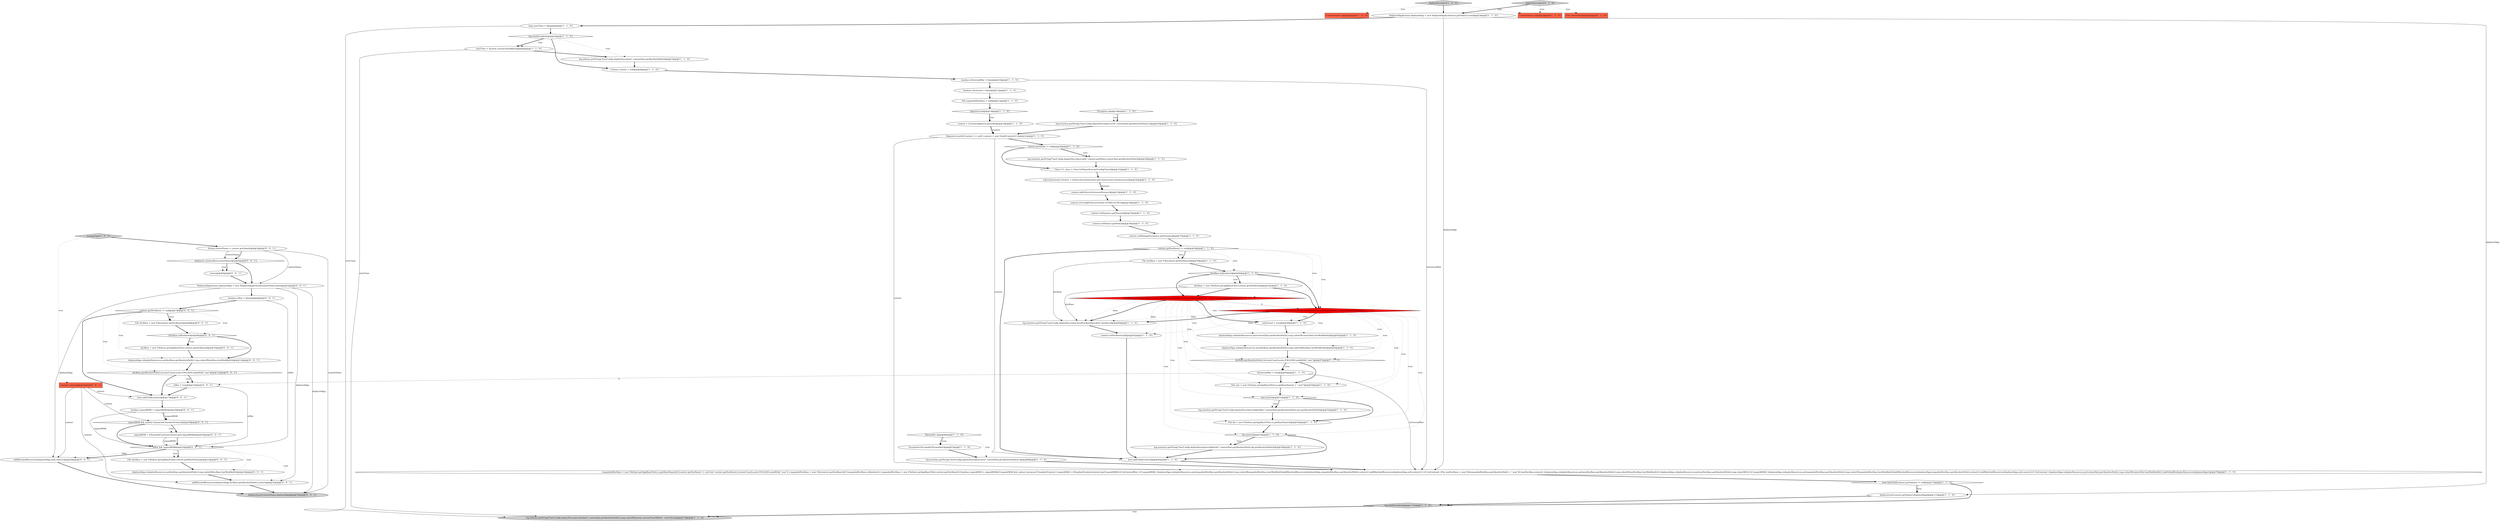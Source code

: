digraph {
0 [style = filled, label = "host.addChild(context)@@@64@@@['1', '1', '0']", fillcolor = white, shape = ellipse image = "AAA0AAABBB1BBB"];
11 [style = filled, label = "context.getPath() != null@@@28@@@['1', '1', '0']", fillcolor = white, shape = diamond image = "AAA0AAABBB1BBB"];
71 [style = filled, label = "unpackWAR = ((StandardContext)context).getUnpackWAR()@@@20@@@['0', '0', '1']", fillcolor = white, shape = ellipse image = "AAA0AAABBB3BBB"];
66 [style = filled, label = "isWar && unpackWAR@@@22@@@['0', '0', '1']", fillcolor = white, shape = diamond image = "AAA0AAABBB3BBB"];
10 [style = filled, label = "File dir = new File(host.getAppBaseFile(),cn.getBaseName())@@@54@@@['1', '1', '0']", fillcolor = white, shape = ellipse image = "AAA0AAABBB1BBB"];
19 [style = filled, label = "docBase = new File(host.getAppBaseFile(),context.getDocBase())@@@41@@@['1', '1', '0']", fillcolor = white, shape = ellipse image = "AAA0AAABBB1BBB"];
61 [style = filled, label = "File docBase = new File(context.getDocBase())@@@8@@@['0', '0', '1']", fillcolor = white, shape = ellipse image = "AAA0AAABBB3BBB"];
78 [style = filled, label = "Context context@@@2@@@['0', '0', '1']", fillcolor = tomato, shape = box image = "AAA0AAABBB3BBB"];
23 [style = filled, label = "context.getDocBase() != null@@@38@@@['1', '1', '0']", fillcolor = white, shape = diamond image = "AAA0AAABBB1BBB"];
77 [style = filled, label = "addWatchedResources(deployedApp,docBase.getAbsolutePath(),context)@@@25@@@['0', '0', '1']", fillcolor = white, shape = ellipse image = "AAA0AAABBB3BBB"];
56 [style = filled, label = "deployed.containsKey(contextName)@@@4@@@['0', '0', '1']", fillcolor = white, shape = diamond image = "AAA0AAABBB3BBB"];
24 [style = filled, label = "dir.exists()@@@55@@@['1', '1', '0']", fillcolor = white, shape = diamond image = "AAA0AAABBB1BBB"];
62 [style = filled, label = "File docBase = new File(host.getAppBaseFile(),context.getBaseName())@@@23@@@['0', '0', '1']", fillcolor = white, shape = ellipse image = "AAA0AAABBB3BBB"];
8 [style = filled, label = "log.warn(sm.getString(\"hostConfig.deployDescriptor.localDocBaseSpecified\",docBase))@@@60@@@['1', '1', '0']", fillcolor = white, shape = ellipse image = "AAA0AAABBB1BBB"];
70 [style = filled, label = "addWatchedResources(deployedApp,null,context)@@@28@@@['0', '0', '1']", fillcolor = white, shape = ellipse image = "AAA0AAABBB3BBB"];
53 [style = filled, label = "File contextXml@@@2@@@['0', '1', '0']", fillcolor = tomato, shape = box image = "AAA0AAABBB2BBB"];
40 [style = filled, label = "deployedApp.redeployResources.put(docBase.getAbsolutePath(),Long.valueOf(docBase.lastModified()))@@@46@@@['1', '1', '0']", fillcolor = white, shape = ellipse image = "AAA0AAABBB1BBB"];
63 [style = filled, label = "deployed.put(contextName,deployedApp)@@@30@@@['0', '0', '1']", fillcolor = lightgray, shape = ellipse image = "AAA0AAABBB3BBB"];
5 [style = filled, label = "context.setWebappVersion(cn.getVersion())@@@37@@@['1', '1', '0']", fillcolor = white, shape = ellipse image = "AAA0AAABBB1BBB"];
22 [style = filled, label = "isExternal = true@@@44@@@['1', '1', '0']", fillcolor = white, shape = ellipse image = "AAA0AAABBB1BBB"];
41 [style = filled, label = "ExceptionUtils.handleThrowable(t)@@@67@@@['1', '1', '0']", fillcolor = white, shape = ellipse image = "AAA0AAABBB1BBB"];
42 [style = filled, label = "context.setConfigFile(contextXml.toURI().toURL())@@@34@@@['1', '1', '0']", fillcolor = white, shape = ellipse image = "AAA0AAABBB1BBB"];
18 [style = filled, label = "log.isInfoEnabled()@@@117@@@['1', '1', '0']", fillcolor = lightgray, shape = diamond image = "AAA0AAABBB1BBB"];
28 [style = filled, label = "File docBase = new File(context.getDocBase())@@@39@@@['1', '1', '0']", fillcolor = white, shape = ellipse image = "AAA0AAABBB1BBB"];
48 [style = filled, label = "DeployedApplication deployedApp = new DeployedApplication(cn.getName(),true)@@@3@@@['1', '1', '0']", fillcolor = white, shape = ellipse image = "AAA0AAABBB1BBB"];
51 [style = filled, label = "Exception e@@@18@@@['1', '1', '0']", fillcolor = white, shape = diamond image = "AAA0AAABBB1BBB"];
31 [style = filled, label = "File war = new File(host.getAppBaseFile(),cn.getBaseName() + \".war\")@@@50@@@['1', '1', '0']", fillcolor = white, shape = ellipse image = "AAA0AAABBB1BBB"];
25 [style = filled, label = "log.info(sm.getString(\"hostConfig.deployDescriptor.finished\",contextXml.getAbsolutePath(),Long.valueOf(System.currentTimeMillis() - startTime)))@@@118@@@['1', '1', '0']", fillcolor = lightgray, shape = ellipse image = "AAA0AAABBB1BBB"];
32 [style = filled, label = "docBase.getAbsolutePath().toLowerCase(Locale.ENGLISH).endsWith(\".war\")@@@47@@@['1', '1', '0']", fillcolor = white, shape = diamond image = "AAA0AAABBB1BBB"];
4 [style = filled, label = "log.error(sm.getString(\"hostConfig.deployDescriptor.error\",contextXml.getAbsolutePath()),e)@@@19@@@['1', '1', '0']", fillcolor = white, shape = ellipse image = "AAA0AAABBB1BBB"];
43 [style = filled, label = "deployedApp.redeployResources.put(contextXml.getAbsolutePath(),Long.valueOf(contextXml.lastModified()))@@@45@@@['1', '1', '0']", fillcolor = white, shape = ellipse image = "AAA0AAABBB1BBB"];
52 [style = filled, label = "!docBase.isAbsolute()@@@40@@@['1', '1', '0']", fillcolor = white, shape = diamond image = "AAA0AAABBB1BBB"];
67 [style = filled, label = "!docBase.isAbsolute()@@@9@@@['0', '0', '1']", fillcolor = white, shape = diamond image = "AAA0AAABBB3BBB"];
72 [style = filled, label = "String contextName = context.getName()@@@3@@@['0', '0', '1']", fillcolor = white, shape = ellipse image = "AAA0AAABBB3BBB"];
33 [style = filled, label = "log.warn(sm.getString(\"hostConfig.deployDescriptor.path\",context.getPath(),contextXml.getAbsolutePath()))@@@29@@@['1', '1', '0']", fillcolor = white, shape = ellipse image = "AAA0AAABBB1BBB"];
36 [style = filled, label = "ContextName cn@@@2@@@['1', '0', '0']", fillcolor = tomato, shape = box image = "AAA0AAABBB1BBB"];
73 [style = filled, label = "manageApp['0', '0', '1']", fillcolor = lightgray, shape = diamond image = "AAA0AAABBB3BBB"];
39 [style = filled, label = "context = (Context)digester.parse(fis)@@@16@@@['1', '1', '0']", fillcolor = white, shape = ellipse image = "AAA0AAABBB1BBB"];
75 [style = filled, label = "boolean isWar = false@@@6@@@['0', '0', '1']", fillcolor = white, shape = ellipse image = "AAA0AAABBB3BBB"];
59 [style = filled, label = "deployedApp.redeployResources.put(docBase.getAbsolutePath(),Long.valueOf(docBase.lastModified()))@@@24@@@['0', '0', '1']", fillcolor = white, shape = ellipse image = "AAA0AAABBB3BBB"];
54 [style = filled, label = "!docBase.getCanonicalFile().toPath().startsWith(host.getAppBaseFile().toPath())@@@43@@@['0', '1', '0']", fillcolor = red, shape = diamond image = "AAA1AAABBB2BBB"];
14 [style = filled, label = "log.info(sm.getString(\"hostConfig.deployDescriptor\",contextXml.getAbsolutePath()))@@@7@@@['1', '1', '0']", fillcolor = white, shape = ellipse image = "AAA0AAABBB1BBB"];
12 [style = filled, label = "log.warn(sm.getString(\"hostConfig.deployDescriptor.hiddenWar\",contextXml.getAbsolutePath(),war.getAbsolutePath()))@@@52@@@['1', '1', '0']", fillcolor = white, shape = ellipse image = "AAA0AAABBB1BBB"];
74 [style = filled, label = "boolean unpackWAR = unpackWARs@@@18@@@['0', '0', '1']", fillcolor = white, shape = ellipse image = "AAA0AAABBB3BBB"];
65 [style = filled, label = "docBase = new File(host.getAppBaseFile(),context.getDocBase())@@@10@@@['0', '0', '1']", fillcolor = white, shape = ellipse image = "AAA0AAABBB3BBB"];
50 [style = filled, label = "log.isInfoEnabled()@@@5@@@['1', '1', '0']", fillcolor = white, shape = diamond image = "AAA0AAABBB1BBB"];
1 [style = filled, label = "Context context = null@@@9@@@['1', '1', '0']", fillcolor = white, shape = ellipse image = "AAA0AAABBB1BBB"];
17 [style = filled, label = "context.addLifecycleListener(listener)@@@33@@@['1', '1', '0']", fillcolor = white, shape = ellipse image = "AAA0AAABBB1BBB"];
26 [style = filled, label = "!docBase.getCanonicalPath().startsWith(host.getAppBaseFile().getAbsolutePath() + File.separator)@@@43@@@['1', '0', '0']", fillcolor = red, shape = diamond image = "AAA1AAABBB1BBB"];
58 [style = filled, label = "isWar = true@@@14@@@['0', '0', '1']", fillcolor = white, shape = ellipse image = "AAA0AAABBB3BBB"];
69 [style = filled, label = "host.addChild(context)@@@17@@@['0', '0', '1']", fillcolor = white, shape = ellipse image = "AAA0AAABBB3BBB"];
49 [style = filled, label = "ContextName cn@@@2@@@['1', '1', '0']", fillcolor = tomato, shape = box image = "AAA0AAABBB1BBB"];
20 [style = filled, label = "context.setDocBase(null)@@@61@@@['1', '1', '0']", fillcolor = white, shape = ellipse image = "AAA0AAABBB1BBB"];
2 [style = filled, label = "boolean isExternal = false@@@11@@@['1', '1', '0']", fillcolor = white, shape = ellipse image = "AAA0AAABBB1BBB"];
9 [style = filled, label = "isExternalWar = true@@@48@@@['1', '1', '0']", fillcolor = white, shape = ellipse image = "AAA0AAABBB1BBB"];
38 [style = filled, label = "boolean isExternalWar = false@@@10@@@['1', '1', '0']", fillcolor = white, shape = ellipse image = "AAA0AAABBB1BBB"];
45 [style = filled, label = "Throwable t@@@66@@@['1', '1', '0']", fillcolor = white, shape = diamond image = "AAA0AAABBB1BBB"];
29 [style = filled, label = "log.error(sm.getString(\"hostConfig.deployDescriptor.error\",contextXml.getAbsolutePath()),t)@@@68@@@['1', '1', '0']", fillcolor = white, shape = ellipse image = "AAA0AAABBB1BBB"];
34 [style = filled, label = "deployDescriptor['1', '0', '0']", fillcolor = lightgray, shape = diamond image = "AAA0AAABBB1BBB"];
44 [style = filled, label = "deployed.put(context.getName(),deployedApp)@@@115@@@['1', '1', '0']", fillcolor = white, shape = ellipse image = "AAA0AAABBB1BBB"];
46 [style = filled, label = "host.findChild(context.getName()) != null@@@114@@@['1', '1', '0']", fillcolor = white, shape = diamond image = "AAA0AAABBB1BBB"];
47 [style = filled, label = "{digester.reset()if (context == null) {context = new FailedContext()}}@@@21@@@['1', '1', '0']", fillcolor = white, shape = ellipse image = "AAA0AAABBB1BBB"];
15 [style = filled, label = "digesterLock@@@14@@@['1', '1', '0']", fillcolor = white, shape = diamond image = "AAA0AAABBB1BBB"];
13 [style = filled, label = "startTime = System.currentTimeMillis()@@@6@@@['1', '1', '0']", fillcolor = white, shape = ellipse image = "AAA0AAABBB1BBB"];
21 [style = filled, label = "LifecycleListener listener = (LifecycleListener)clazz.getConstructor().newInstance()@@@32@@@['1', '1', '0']", fillcolor = white, shape = ellipse image = "AAA0AAABBB1BBB"];
37 [style = filled, label = "long startTime = 0@@@4@@@['1', '1', '0']", fillcolor = white, shape = ellipse image = "AAA0AAABBB1BBB"];
60 [style = filled, label = "DeployedApplication deployedApp = new DeployedApplication(contextName,false)@@@5@@@['0', '0', '1']", fillcolor = white, shape = ellipse image = "AAA0AAABBB3BBB"];
30 [style = filled, label = "log.warn(sm.getString(\"hostConfig.deployDescriptor.hiddenDir\",contextXml.getAbsolutePath(),dir.getAbsolutePath()))@@@56@@@['1', '1', '0']", fillcolor = white, shape = ellipse image = "AAA0AAABBB1BBB"];
57 [style = filled, label = "context.getDocBase() != null@@@7@@@['0', '0', '1']", fillcolor = white, shape = diamond image = "AAA0AAABBB3BBB"];
3 [style = filled, label = "{expandedDocBase = new File(host.getAppBaseFile(),cn.getBaseName())if (context.getDocBase() != null && !context.getDocBase().toLowerCase(Locale.ENGLISH).endsWith(\".war\")) {expandedDocBase = new File(context.getDocBase())if (!expandedDocBase.isAbsolute()) {expandedDocBase = new File(host.getAppBaseFile(),context.getDocBase())}}boolean unpackWAR = unpackWARsif (unpackWAR && context instanceof StandardContext) {unpackWAR = ((StandardContext)context).getUnpackWAR()}if (isExternalWar) {if (unpackWAR) {deployedApp.redeployResources.put(expandedDocBase.getAbsolutePath(),Long.valueOf(expandedDocBase.lastModified()))addWatchedResources(deployedApp,expandedDocBase.getAbsolutePath(),context)}{addWatchedResources(deployedApp,null,context)}}{if (!isExternal) {File warDocBase = new File(expandedDocBase.getAbsolutePath() + \".war\")if (warDocBase.exists()) {deployedApp.redeployResources.put(warDocBase.getAbsolutePath(),Long.valueOf(warDocBase.lastModified()))}{deployedApp.redeployResources.put(warDocBase.getAbsolutePath(),Long.valueOf(0))}}if (unpackWAR) {deployedApp.redeployResources.put(expandedDocBase.getAbsolutePath(),Long.valueOf(expandedDocBase.lastModified()))addWatchedResources(deployedApp,expandedDocBase.getAbsolutePath(),context)}{addWatchedResources(deployedApp,null,context)}if (!isExternal) {deployedApp.redeployResources.put(contextXml.getAbsolutePath(),Long.valueOf(contextXml.lastModified()))}}addGlobalRedeployResources(deployedApp)}@@@70@@@['1', '1', '0']", fillcolor = white, shape = ellipse image = "AAA0AAABBB1BBB"];
7 [style = filled, label = "Class<?> clazz = Class.forName(host.getConfigClass())@@@31@@@['1', '1', '0']", fillcolor = white, shape = ellipse image = "AAA0AAABBB1BBB"];
68 [style = filled, label = "deployedApp.redeployResources.put(docBase.getAbsolutePath(),Long.valueOf(docBase.lastModified()))@@@12@@@['0', '0', '1']", fillcolor = white, shape = ellipse image = "AAA0AAABBB3BBB"];
6 [style = filled, label = "war.exists()@@@51@@@['1', '1', '0']", fillcolor = white, shape = diamond image = "AAA0AAABBB1BBB"];
55 [style = filled, label = "deployDescriptor['0', '1', '0']", fillcolor = lightgray, shape = diamond image = "AAA0AAABBB2BBB"];
64 [style = filled, label = "return@@@4@@@['0', '0', '1']", fillcolor = white, shape = ellipse image = "AAA0AAABBB3BBB"];
76 [style = filled, label = "docBase.getAbsolutePath().toLowerCase(Locale.ENGLISH).endsWith(\".war\")@@@13@@@['0', '0', '1']", fillcolor = white, shape = diamond image = "AAA0AAABBB3BBB"];
79 [style = filled, label = "unpackWAR && context instanceof StandardContext@@@19@@@['0', '0', '1']", fillcolor = white, shape = diamond image = "AAA0AAABBB3BBB"];
35 [style = filled, label = "context.setPath(cn.getPath())@@@36@@@['1', '1', '0']", fillcolor = white, shape = ellipse image = "AAA0AAABBB1BBB"];
27 [style = filled, label = "context.setName(cn.getName())@@@35@@@['1', '1', '0']", fillcolor = white, shape = ellipse image = "AAA0AAABBB1BBB"];
16 [style = filled, label = "File expandedDocBase = null@@@12@@@['1', '1', '0']", fillcolor = white, shape = ellipse image = "AAA0AAABBB1BBB"];
72->60 [style = solid, label="contextName"];
78->79 [style = solid, label="context"];
79->66 [style = bold, label=""];
51->4 [style = dotted, label="true"];
56->64 [style = bold, label=""];
54->22 [style = dotted, label="true"];
10->24 [style = bold, label=""];
66->70 [style = dotted, label="false"];
20->0 [style = bold, label=""];
26->54 [style = dashed, label="0"];
66->62 [style = bold, label=""];
28->8 [style = solid, label="docBase"];
26->22 [style = dotted, label="true"];
78->70 [style = solid, label="context"];
54->24 [style = dotted, label="true"];
47->11 [style = bold, label=""];
26->22 [style = bold, label=""];
24->30 [style = bold, label=""];
23->28 [style = bold, label=""];
43->40 [style = bold, label=""];
72->56 [style = solid, label="contextName"];
55->48 [style = bold, label=""];
54->31 [style = dotted, label="true"];
26->8 [style = dotted, label="false"];
12->10 [style = bold, label=""];
8->20 [style = bold, label=""];
31->6 [style = bold, label=""];
28->52 [style = bold, label=""];
57->68 [style = dotted, label="true"];
65->68 [style = bold, label=""];
26->24 [style = dotted, label="true"];
67->68 [style = bold, label=""];
59->77 [style = bold, label=""];
11->33 [style = bold, label=""];
47->3 [style = solid, label="context"];
39->47 [style = bold, label=""];
44->18 [style = bold, label=""];
73->78 [style = dotted, label="true"];
37->25 [style = solid, label="startTime"];
64->60 [style = bold, label=""];
13->14 [style = bold, label=""];
1->38 [style = bold, label=""];
2->16 [style = bold, label=""];
33->7 [style = bold, label=""];
0->3 [style = bold, label=""];
45->41 [style = bold, label=""];
71->66 [style = solid, label="unpackWAR"];
11->33 [style = dotted, label="true"];
3->46 [style = bold, label=""];
48->37 [style = bold, label=""];
66->77 [style = dotted, label="true"];
57->61 [style = bold, label=""];
34->48 [style = bold, label=""];
5->23 [style = bold, label=""];
38->3 [style = solid, label="isExternalWar"];
68->76 [style = bold, label=""];
54->6 [style = dotted, label="true"];
24->0 [style = bold, label=""];
22->43 [style = bold, label=""];
39->47 [style = solid, label="context"];
50->14 [style = dotted, label="true"];
57->76 [style = dotted, label="true"];
17->42 [style = bold, label=""];
52->19 [style = bold, label=""];
74->79 [style = bold, label=""];
57->67 [style = dotted, label="true"];
38->2 [style = bold, label=""];
48->3 [style = solid, label="deployedApp"];
35->5 [style = bold, label=""];
26->40 [style = dotted, label="true"];
26->43 [style = dotted, label="true"];
54->20 [style = dotted, label="false"];
78->69 [style = solid, label="context"];
56->64 [style = dotted, label="true"];
26->32 [style = dotted, label="true"];
19->26 [style = bold, label=""];
55->53 [style = dotted, label="true"];
18->25 [style = bold, label=""];
26->6 [style = dotted, label="true"];
6->12 [style = dotted, label="true"];
76->58 [style = dotted, label="true"];
4->47 [style = bold, label=""];
78->77 [style = solid, label="context"];
32->31 [style = bold, label=""];
57->69 [style = bold, label=""];
52->54 [style = bold, label=""];
52->26 [style = bold, label=""];
46->44 [style = bold, label=""];
69->74 [style = bold, label=""];
72->63 [style = solid, label="contextName"];
67->65 [style = dotted, label="true"];
79->71 [style = dotted, label="true"];
66->70 [style = bold, label=""];
26->20 [style = dotted, label="false"];
55->49 [style = dotted, label="true"];
21->17 [style = solid, label="listener"];
51->4 [style = bold, label=""];
48->44 [style = solid, label="deployedApp"];
45->29 [style = dotted, label="true"];
9->31 [style = bold, label=""];
56->60 [style = bold, label=""];
23->28 [style = dotted, label="true"];
34->36 [style = dotted, label="true"];
23->52 [style = dotted, label="true"];
77->63 [style = bold, label=""];
74->66 [style = solid, label="unpackWAR"];
26->8 [style = bold, label=""];
24->30 [style = dotted, label="true"];
50->13 [style = bold, label=""];
46->18 [style = bold, label=""];
23->0 [style = bold, label=""];
54->22 [style = bold, label=""];
45->41 [style = dotted, label="true"];
27->35 [style = bold, label=""];
52->19 [style = dotted, label="true"];
19->8 [style = solid, label="docBase"];
19->54 [style = bold, label=""];
32->9 [style = bold, label=""];
54->8 [style = bold, label=""];
26->31 [style = dotted, label="true"];
57->61 [style = dotted, label="true"];
72->56 [style = bold, label=""];
50->13 [style = dotted, label="true"];
6->10 [style = bold, label=""];
60->63 [style = solid, label="deployedApp"];
40->32 [style = bold, label=""];
73->72 [style = bold, label=""];
66->59 [style = dotted, label="true"];
54->43 [style = dotted, label="true"];
42->27 [style = bold, label=""];
30->0 [style = bold, label=""];
79->71 [style = bold, label=""];
54->32 [style = dotted, label="true"];
71->66 [style = bold, label=""];
60->70 [style = solid, label="deployedApp"];
61->67 [style = bold, label=""];
6->12 [style = bold, label=""];
62->59 [style = bold, label=""];
16->15 [style = bold, label=""];
23->54 [style = dotted, label="true"];
66->62 [style = dotted, label="true"];
18->25 [style = dotted, label="true"];
15->39 [style = dotted, label="true"];
32->9 [style = dotted, label="true"];
41->29 [style = bold, label=""];
29->3 [style = bold, label=""];
54->40 [style = dotted, label="true"];
70->63 [style = bold, label=""];
75->57 [style = bold, label=""];
58->66 [style = solid, label="isWar"];
46->44 [style = dotted, label="true"];
67->65 [style = bold, label=""];
34->49 [style = dotted, label="true"];
14->1 [style = bold, label=""];
58->69 [style = bold, label=""];
54->8 [style = dotted, label="false"];
54->10 [style = dotted, label="true"];
23->26 [style = dotted, label="true"];
50->1 [style = bold, label=""];
26->10 [style = dotted, label="true"];
15->39 [style = bold, label=""];
9->58 [style = dashed, label="0"];
76->69 [style = bold, label=""];
75->66 [style = solid, label="isWar"];
13->25 [style = solid, label="startTime"];
7->21 [style = bold, label=""];
9->3 [style = solid, label="isExternalWar"];
76->58 [style = bold, label=""];
60->77 [style = solid, label="deployedApp"];
60->75 [style = bold, label=""];
74->79 [style = solid, label="unpackWAR"];
47->0 [style = solid, label="context"];
21->17 [style = bold, label=""];
11->7 [style = bold, label=""];
37->50 [style = bold, label=""];
}
